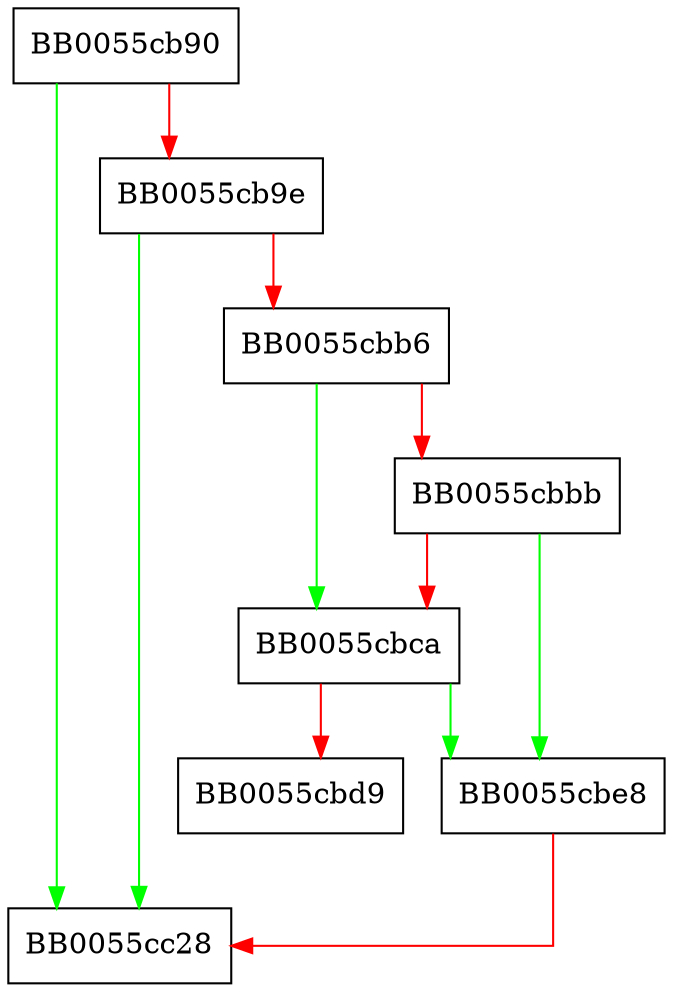 digraph ossl_cmp_genp_new {
  node [shape="box"];
  graph [splines=ortho];
  BB0055cb90 -> BB0055cc28 [color="green"];
  BB0055cb90 -> BB0055cb9e [color="red"];
  BB0055cb9e -> BB0055cc28 [color="green"];
  BB0055cb9e -> BB0055cbb6 [color="red"];
  BB0055cbb6 -> BB0055cbca [color="green"];
  BB0055cbb6 -> BB0055cbbb [color="red"];
  BB0055cbbb -> BB0055cbe8 [color="green"];
  BB0055cbbb -> BB0055cbca [color="red"];
  BB0055cbca -> BB0055cbe8 [color="green"];
  BB0055cbca -> BB0055cbd9 [color="red"];
  BB0055cbe8 -> BB0055cc28 [color="red"];
}